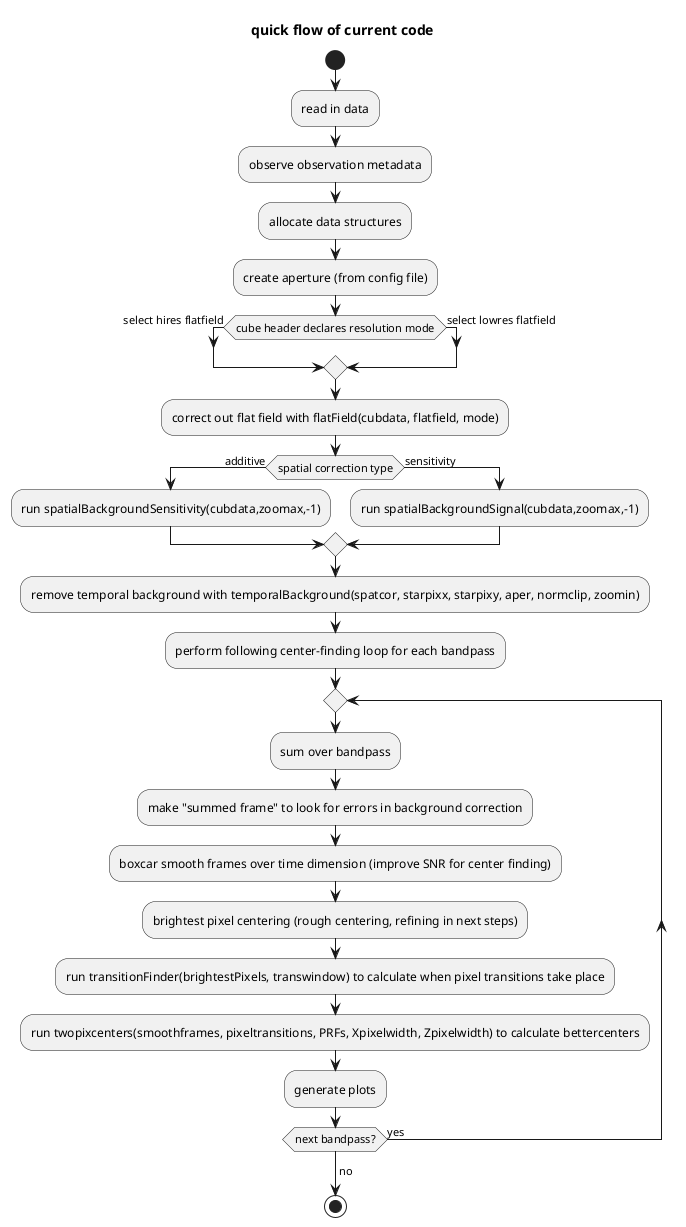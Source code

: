 @startuml

title "quick flow of current code"

start
:read in data;
:observe observation metadata;
:allocate data structures;
:create aperture (from config file);
if (cube header declares resolution mode) then (select hires flatfield)
else (select lowres flatfield)
endif
:correct out flat field with flatField(cubdata, flatfield, mode);
if (spatial correction type) then (additive)
  :run spatialBackgroundSensitivity(cubdata,zoomax,-1);
else (sensitivity)
  :run spatialBackgroundSignal(cubdata,zoomax,-1);
endif
:remove temporal background with temporalBackground(spatcor, starpixx, starpixy, aper, normclip, zoomin);
:perform following center-finding loop for each bandpass;
repeat
  :sum over bandpass;
  :make "summed frame" to look for errors in background correction;
  :boxcar smooth frames over time dimension (improve SNR for center finding);
  :brightest pixel centering (rough centering, refining in next steps);
  :run transitionFinder(brightestPixels, transwindow) to calculate when pixel transitions take place;
  :run twopixcenters(smoothframes, pixeltransitions, PRFs, Xpixelwidth, Zpixelwidth) to calculate bettercenters;
  :generate plots;
repeat while (next bandpass?) is (yes)
->no;
stop

@enduml

